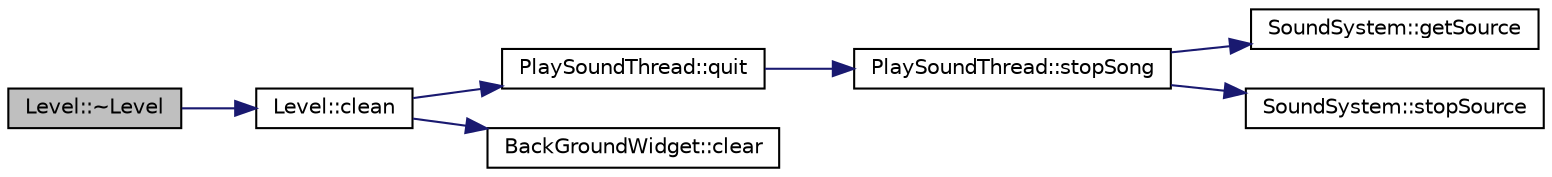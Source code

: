 digraph G
{
  edge [fontname="Helvetica",fontsize="10",labelfontname="Helvetica",labelfontsize="10"];
  node [fontname="Helvetica",fontsize="10",shape=record];
  rankdir="LR";
  Node1 [label="Level::~Level",height=0.2,width=0.4,color="black", fillcolor="grey75", style="filled" fontcolor="black"];
  Node1 -> Node2 [color="midnightblue",fontsize="10",style="solid",fontname="Helvetica"];
  Node2 [label="Level::clean",height=0.2,width=0.4,color="black", fillcolor="white", style="filled",URL="$classLevel.html#ae0a26097977060d77093424cfd689ab7"];
  Node2 -> Node3 [color="midnightblue",fontsize="10",style="solid",fontname="Helvetica"];
  Node3 [label="PlaySoundThread::quit",height=0.2,width=0.4,color="black", fillcolor="white", style="filled",URL="$classPlaySoundThread.html#a7f6102dd83dba877d6b789c583ec16b3"];
  Node3 -> Node4 [color="midnightblue",fontsize="10",style="solid",fontname="Helvetica"];
  Node4 [label="PlaySoundThread::stopSong",height=0.2,width=0.4,color="black", fillcolor="white", style="filled",URL="$classPlaySoundThread.html#afce815d06b91392e7a4b899596b236bc"];
  Node4 -> Node5 [color="midnightblue",fontsize="10",style="solid",fontname="Helvetica"];
  Node5 [label="SoundSystem::getSource",height=0.2,width=0.4,color="black", fillcolor="white", style="filled",URL="$classSoundSystem.html#af1a96ab8ff03a4f7aa8a5d306cc7aef7"];
  Node4 -> Node6 [color="midnightblue",fontsize="10",style="solid",fontname="Helvetica"];
  Node6 [label="SoundSystem::stopSource",height=0.2,width=0.4,color="black", fillcolor="white", style="filled",URL="$classSoundSystem.html#a637bdd69eddc897ad4135f2fa4008dcc"];
  Node2 -> Node7 [color="midnightblue",fontsize="10",style="solid",fontname="Helvetica"];
  Node7 [label="BackGroundWidget::clear",height=0.2,width=0.4,color="black", fillcolor="white", style="filled",URL="$classBackGroundWidget.html#ae9d2523789f168987816e5fb3f7e9dc3"];
}
